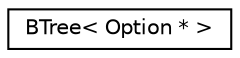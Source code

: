 digraph "Graphical Class Hierarchy"
{
 // LATEX_PDF_SIZE
  edge [fontname="Helvetica",fontsize="10",labelfontname="Helvetica",labelfontsize="10"];
  node [fontname="Helvetica",fontsize="10",shape=record];
  rankdir="LR";
  Node0 [label="BTree\< Option * \>",height=0.2,width=0.4,color="black", fillcolor="white", style="filled",URL="$classBTree.html",tooltip=" "];
}
